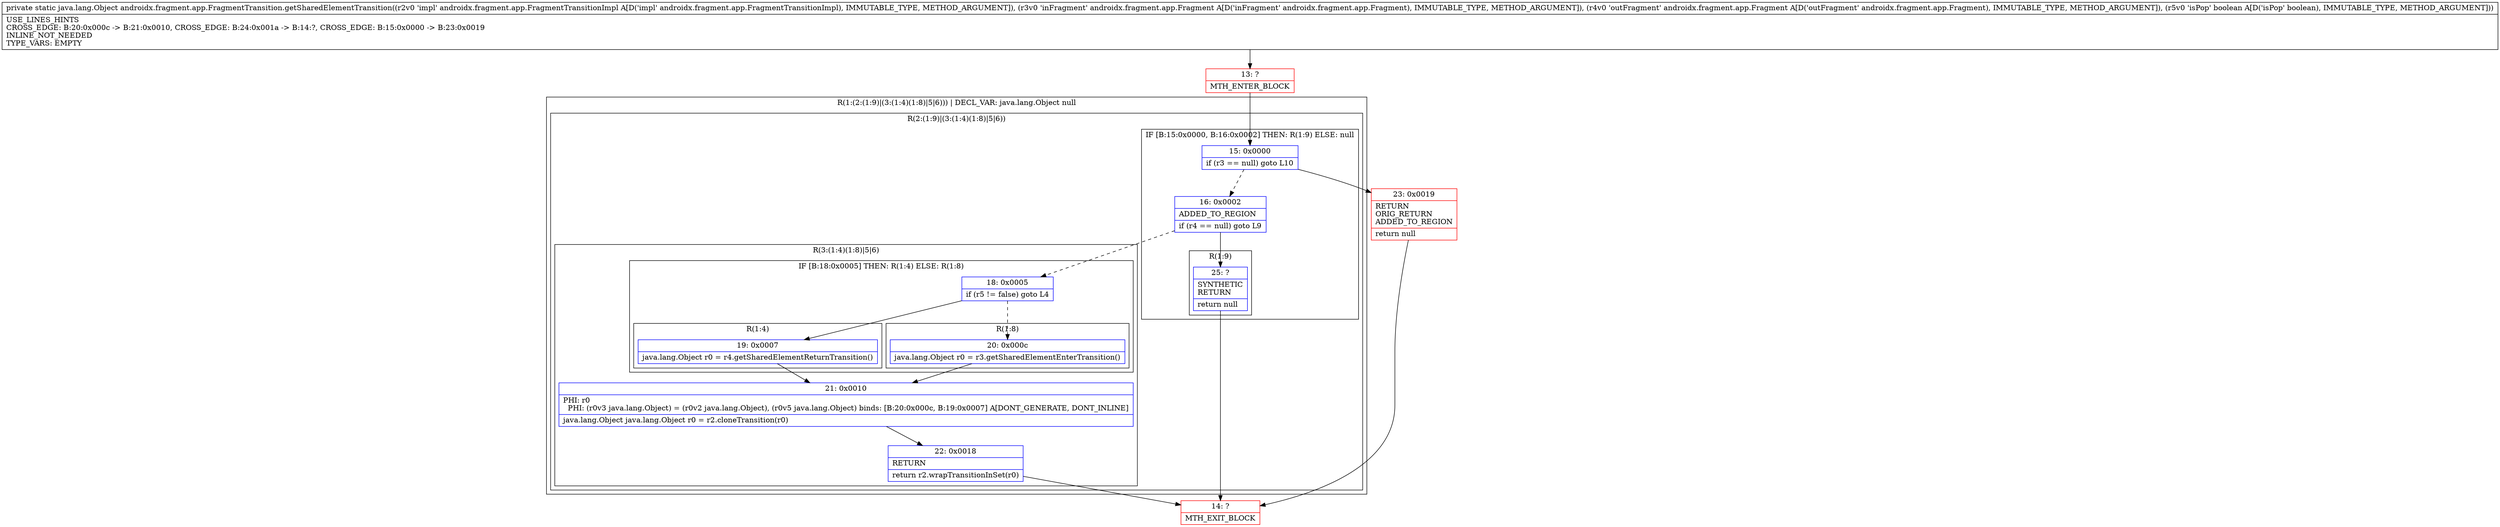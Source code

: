 digraph "CFG forandroidx.fragment.app.FragmentTransition.getSharedElementTransition(Landroidx\/fragment\/app\/FragmentTransitionImpl;Landroidx\/fragment\/app\/Fragment;Landroidx\/fragment\/app\/Fragment;Z)Ljava\/lang\/Object;" {
subgraph cluster_Region_583259643 {
label = "R(1:(2:(1:9)|(3:(1:4)(1:8)|5|6))) | DECL_VAR: java.lang.Object null\l";
node [shape=record,color=blue];
subgraph cluster_Region_1046123706 {
label = "R(2:(1:9)|(3:(1:4)(1:8)|5|6))";
node [shape=record,color=blue];
subgraph cluster_IfRegion_761729689 {
label = "IF [B:15:0x0000, B:16:0x0002] THEN: R(1:9) ELSE: null";
node [shape=record,color=blue];
Node_15 [shape=record,label="{15\:\ 0x0000|if (r3 == null) goto L10\l}"];
Node_16 [shape=record,label="{16\:\ 0x0002|ADDED_TO_REGION\l|if (r4 == null) goto L9\l}"];
subgraph cluster_Region_1075587799 {
label = "R(1:9)";
node [shape=record,color=blue];
Node_25 [shape=record,label="{25\:\ ?|SYNTHETIC\lRETURN\l|return null\l}"];
}
}
subgraph cluster_Region_948649407 {
label = "R(3:(1:4)(1:8)|5|6)";
node [shape=record,color=blue];
subgraph cluster_IfRegion_2085372706 {
label = "IF [B:18:0x0005] THEN: R(1:4) ELSE: R(1:8)";
node [shape=record,color=blue];
Node_18 [shape=record,label="{18\:\ 0x0005|if (r5 != false) goto L4\l}"];
subgraph cluster_Region_1412619688 {
label = "R(1:4)";
node [shape=record,color=blue];
Node_19 [shape=record,label="{19\:\ 0x0007|java.lang.Object r0 = r4.getSharedElementReturnTransition()\l}"];
}
subgraph cluster_Region_852818607 {
label = "R(1:8)";
node [shape=record,color=blue];
Node_20 [shape=record,label="{20\:\ 0x000c|java.lang.Object r0 = r3.getSharedElementEnterTransition()\l}"];
}
}
Node_21 [shape=record,label="{21\:\ 0x0010|PHI: r0 \l  PHI: (r0v3 java.lang.Object) = (r0v2 java.lang.Object), (r0v5 java.lang.Object) binds: [B:20:0x000c, B:19:0x0007] A[DONT_GENERATE, DONT_INLINE]\l|java.lang.Object java.lang.Object r0 = r2.cloneTransition(r0)\l}"];
Node_22 [shape=record,label="{22\:\ 0x0018|RETURN\l|return r2.wrapTransitionInSet(r0)\l}"];
}
}
}
Node_13 [shape=record,color=red,label="{13\:\ ?|MTH_ENTER_BLOCK\l}"];
Node_14 [shape=record,color=red,label="{14\:\ ?|MTH_EXIT_BLOCK\l}"];
Node_23 [shape=record,color=red,label="{23\:\ 0x0019|RETURN\lORIG_RETURN\lADDED_TO_REGION\l|return null\l}"];
MethodNode[shape=record,label="{private static java.lang.Object androidx.fragment.app.FragmentTransition.getSharedElementTransition((r2v0 'impl' androidx.fragment.app.FragmentTransitionImpl A[D('impl' androidx.fragment.app.FragmentTransitionImpl), IMMUTABLE_TYPE, METHOD_ARGUMENT]), (r3v0 'inFragment' androidx.fragment.app.Fragment A[D('inFragment' androidx.fragment.app.Fragment), IMMUTABLE_TYPE, METHOD_ARGUMENT]), (r4v0 'outFragment' androidx.fragment.app.Fragment A[D('outFragment' androidx.fragment.app.Fragment), IMMUTABLE_TYPE, METHOD_ARGUMENT]), (r5v0 'isPop' boolean A[D('isPop' boolean), IMMUTABLE_TYPE, METHOD_ARGUMENT]))  | USE_LINES_HINTS\lCROSS_EDGE: B:20:0x000c \-\> B:21:0x0010, CROSS_EDGE: B:24:0x001a \-\> B:14:?, CROSS_EDGE: B:15:0x0000 \-\> B:23:0x0019\lINLINE_NOT_NEEDED\lTYPE_VARS: EMPTY\l}"];
MethodNode -> Node_13;Node_15 -> Node_16[style=dashed];
Node_15 -> Node_23;
Node_16 -> Node_18[style=dashed];
Node_16 -> Node_25;
Node_25 -> Node_14;
Node_18 -> Node_19;
Node_18 -> Node_20[style=dashed];
Node_19 -> Node_21;
Node_20 -> Node_21;
Node_21 -> Node_22;
Node_22 -> Node_14;
Node_13 -> Node_15;
Node_23 -> Node_14;
}

